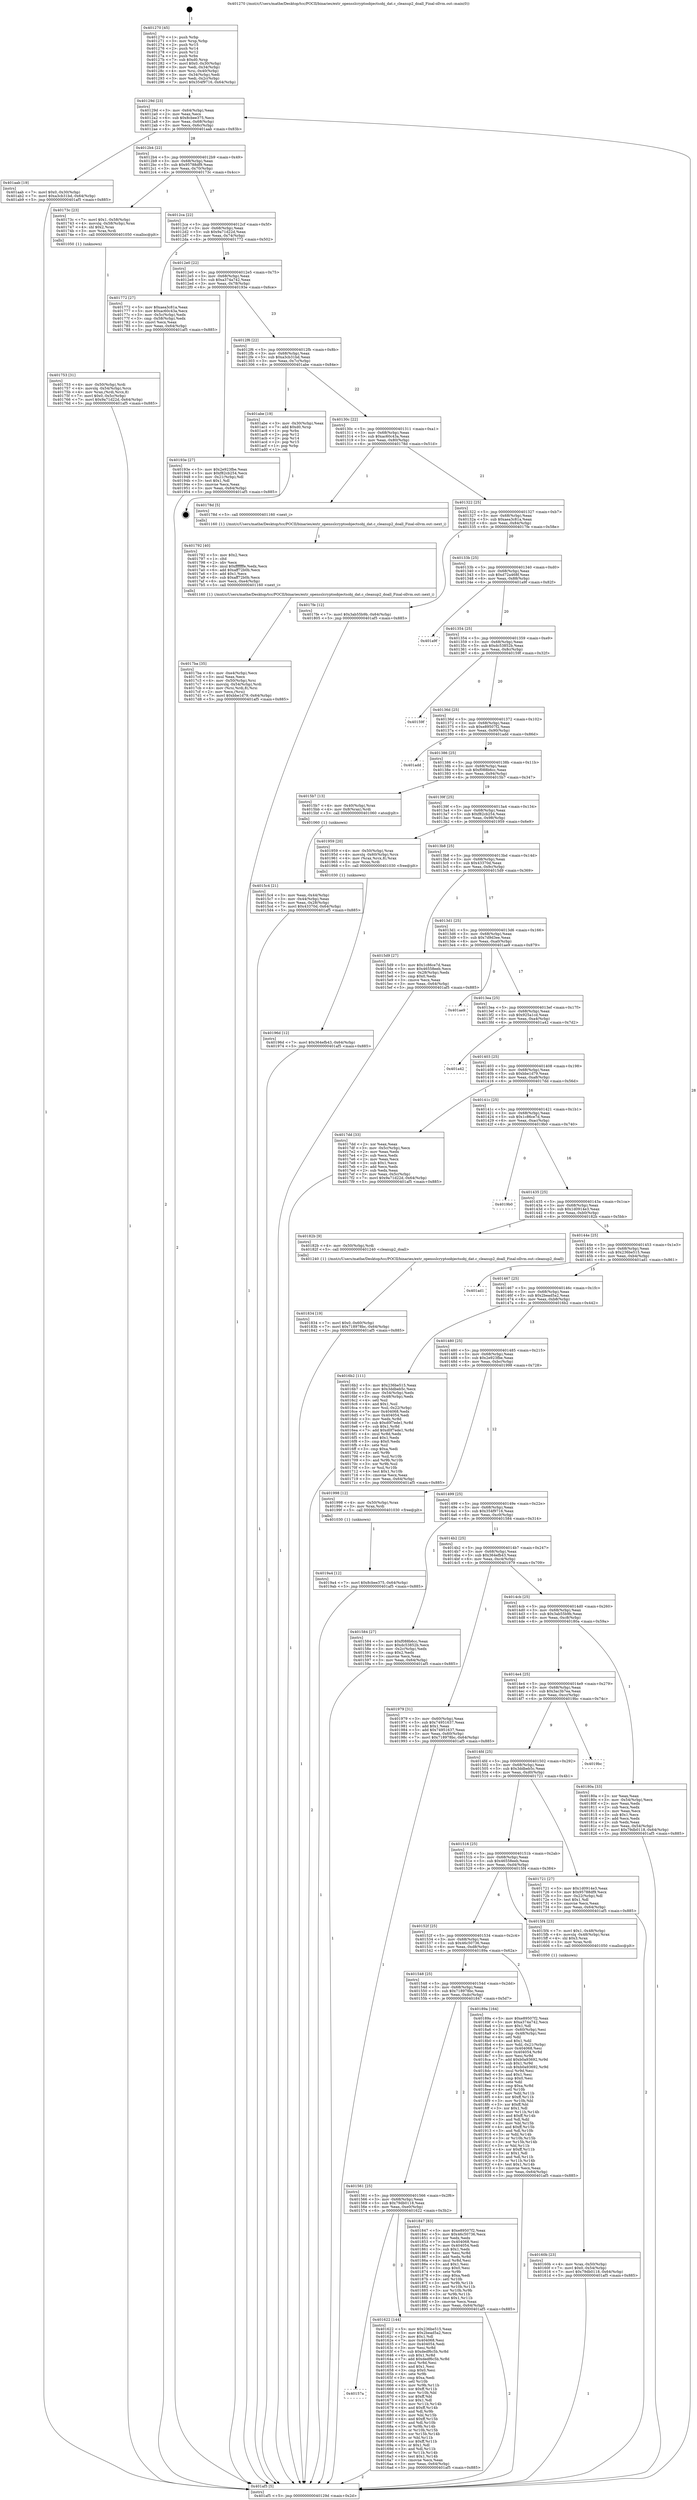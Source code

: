 digraph "0x401270" {
  label = "0x401270 (/mnt/c/Users/mathe/Desktop/tcc/POCII/binaries/extr_opensslcryptoobjectsobj_dat.c_cleanup2_doall_Final-ollvm.out::main(0))"
  labelloc = "t"
  node[shape=record]

  Entry [label="",width=0.3,height=0.3,shape=circle,fillcolor=black,style=filled]
  "0x40129d" [label="{
     0x40129d [23]\l
     | [instrs]\l
     &nbsp;&nbsp;0x40129d \<+3\>: mov -0x64(%rbp),%eax\l
     &nbsp;&nbsp;0x4012a0 \<+2\>: mov %eax,%ecx\l
     &nbsp;&nbsp;0x4012a2 \<+6\>: sub $0x8cbee375,%ecx\l
     &nbsp;&nbsp;0x4012a8 \<+3\>: mov %eax,-0x68(%rbp)\l
     &nbsp;&nbsp;0x4012ab \<+3\>: mov %ecx,-0x6c(%rbp)\l
     &nbsp;&nbsp;0x4012ae \<+6\>: je 0000000000401aab \<main+0x83b\>\l
  }"]
  "0x401aab" [label="{
     0x401aab [19]\l
     | [instrs]\l
     &nbsp;&nbsp;0x401aab \<+7\>: movl $0x0,-0x30(%rbp)\l
     &nbsp;&nbsp;0x401ab2 \<+7\>: movl $0xa3cb31bd,-0x64(%rbp)\l
     &nbsp;&nbsp;0x401ab9 \<+5\>: jmp 0000000000401af5 \<main+0x885\>\l
  }"]
  "0x4012b4" [label="{
     0x4012b4 [22]\l
     | [instrs]\l
     &nbsp;&nbsp;0x4012b4 \<+5\>: jmp 00000000004012b9 \<main+0x49\>\l
     &nbsp;&nbsp;0x4012b9 \<+3\>: mov -0x68(%rbp),%eax\l
     &nbsp;&nbsp;0x4012bc \<+5\>: sub $0x95788df9,%eax\l
     &nbsp;&nbsp;0x4012c1 \<+3\>: mov %eax,-0x70(%rbp)\l
     &nbsp;&nbsp;0x4012c4 \<+6\>: je 000000000040173c \<main+0x4cc\>\l
  }"]
  Exit [label="",width=0.3,height=0.3,shape=circle,fillcolor=black,style=filled,peripheries=2]
  "0x40173c" [label="{
     0x40173c [23]\l
     | [instrs]\l
     &nbsp;&nbsp;0x40173c \<+7\>: movl $0x1,-0x58(%rbp)\l
     &nbsp;&nbsp;0x401743 \<+4\>: movslq -0x58(%rbp),%rax\l
     &nbsp;&nbsp;0x401747 \<+4\>: shl $0x2,%rax\l
     &nbsp;&nbsp;0x40174b \<+3\>: mov %rax,%rdi\l
     &nbsp;&nbsp;0x40174e \<+5\>: call 0000000000401050 \<malloc@plt\>\l
     | [calls]\l
     &nbsp;&nbsp;0x401050 \{1\} (unknown)\l
  }"]
  "0x4012ca" [label="{
     0x4012ca [22]\l
     | [instrs]\l
     &nbsp;&nbsp;0x4012ca \<+5\>: jmp 00000000004012cf \<main+0x5f\>\l
     &nbsp;&nbsp;0x4012cf \<+3\>: mov -0x68(%rbp),%eax\l
     &nbsp;&nbsp;0x4012d2 \<+5\>: sub $0x9a71d22d,%eax\l
     &nbsp;&nbsp;0x4012d7 \<+3\>: mov %eax,-0x74(%rbp)\l
     &nbsp;&nbsp;0x4012da \<+6\>: je 0000000000401772 \<main+0x502\>\l
  }"]
  "0x4019a4" [label="{
     0x4019a4 [12]\l
     | [instrs]\l
     &nbsp;&nbsp;0x4019a4 \<+7\>: movl $0x8cbee375,-0x64(%rbp)\l
     &nbsp;&nbsp;0x4019ab \<+5\>: jmp 0000000000401af5 \<main+0x885\>\l
  }"]
  "0x401772" [label="{
     0x401772 [27]\l
     | [instrs]\l
     &nbsp;&nbsp;0x401772 \<+5\>: mov $0xaea3c81a,%eax\l
     &nbsp;&nbsp;0x401777 \<+5\>: mov $0xac60c43a,%ecx\l
     &nbsp;&nbsp;0x40177c \<+3\>: mov -0x5c(%rbp),%edx\l
     &nbsp;&nbsp;0x40177f \<+3\>: cmp -0x58(%rbp),%edx\l
     &nbsp;&nbsp;0x401782 \<+3\>: cmovl %ecx,%eax\l
     &nbsp;&nbsp;0x401785 \<+3\>: mov %eax,-0x64(%rbp)\l
     &nbsp;&nbsp;0x401788 \<+5\>: jmp 0000000000401af5 \<main+0x885\>\l
  }"]
  "0x4012e0" [label="{
     0x4012e0 [22]\l
     | [instrs]\l
     &nbsp;&nbsp;0x4012e0 \<+5\>: jmp 00000000004012e5 \<main+0x75\>\l
     &nbsp;&nbsp;0x4012e5 \<+3\>: mov -0x68(%rbp),%eax\l
     &nbsp;&nbsp;0x4012e8 \<+5\>: sub $0xa374a742,%eax\l
     &nbsp;&nbsp;0x4012ed \<+3\>: mov %eax,-0x78(%rbp)\l
     &nbsp;&nbsp;0x4012f0 \<+6\>: je 000000000040193e \<main+0x6ce\>\l
  }"]
  "0x40196d" [label="{
     0x40196d [12]\l
     | [instrs]\l
     &nbsp;&nbsp;0x40196d \<+7\>: movl $0x364efb43,-0x64(%rbp)\l
     &nbsp;&nbsp;0x401974 \<+5\>: jmp 0000000000401af5 \<main+0x885\>\l
  }"]
  "0x40193e" [label="{
     0x40193e [27]\l
     | [instrs]\l
     &nbsp;&nbsp;0x40193e \<+5\>: mov $0x2e923fbe,%eax\l
     &nbsp;&nbsp;0x401943 \<+5\>: mov $0xf82cb254,%ecx\l
     &nbsp;&nbsp;0x401948 \<+3\>: mov -0x21(%rbp),%dl\l
     &nbsp;&nbsp;0x40194b \<+3\>: test $0x1,%dl\l
     &nbsp;&nbsp;0x40194e \<+3\>: cmovne %ecx,%eax\l
     &nbsp;&nbsp;0x401951 \<+3\>: mov %eax,-0x64(%rbp)\l
     &nbsp;&nbsp;0x401954 \<+5\>: jmp 0000000000401af5 \<main+0x885\>\l
  }"]
  "0x4012f6" [label="{
     0x4012f6 [22]\l
     | [instrs]\l
     &nbsp;&nbsp;0x4012f6 \<+5\>: jmp 00000000004012fb \<main+0x8b\>\l
     &nbsp;&nbsp;0x4012fb \<+3\>: mov -0x68(%rbp),%eax\l
     &nbsp;&nbsp;0x4012fe \<+5\>: sub $0xa3cb31bd,%eax\l
     &nbsp;&nbsp;0x401303 \<+3\>: mov %eax,-0x7c(%rbp)\l
     &nbsp;&nbsp;0x401306 \<+6\>: je 0000000000401abe \<main+0x84e\>\l
  }"]
  "0x401834" [label="{
     0x401834 [19]\l
     | [instrs]\l
     &nbsp;&nbsp;0x401834 \<+7\>: movl $0x0,-0x60(%rbp)\l
     &nbsp;&nbsp;0x40183b \<+7\>: movl $0x718978bc,-0x64(%rbp)\l
     &nbsp;&nbsp;0x401842 \<+5\>: jmp 0000000000401af5 \<main+0x885\>\l
  }"]
  "0x401abe" [label="{
     0x401abe [19]\l
     | [instrs]\l
     &nbsp;&nbsp;0x401abe \<+3\>: mov -0x30(%rbp),%eax\l
     &nbsp;&nbsp;0x401ac1 \<+7\>: add $0xd0,%rsp\l
     &nbsp;&nbsp;0x401ac8 \<+1\>: pop %rbx\l
     &nbsp;&nbsp;0x401ac9 \<+2\>: pop %r12\l
     &nbsp;&nbsp;0x401acb \<+2\>: pop %r14\l
     &nbsp;&nbsp;0x401acd \<+2\>: pop %r15\l
     &nbsp;&nbsp;0x401acf \<+1\>: pop %rbp\l
     &nbsp;&nbsp;0x401ad0 \<+1\>: ret\l
  }"]
  "0x40130c" [label="{
     0x40130c [22]\l
     | [instrs]\l
     &nbsp;&nbsp;0x40130c \<+5\>: jmp 0000000000401311 \<main+0xa1\>\l
     &nbsp;&nbsp;0x401311 \<+3\>: mov -0x68(%rbp),%eax\l
     &nbsp;&nbsp;0x401314 \<+5\>: sub $0xac60c43a,%eax\l
     &nbsp;&nbsp;0x401319 \<+3\>: mov %eax,-0x80(%rbp)\l
     &nbsp;&nbsp;0x40131c \<+6\>: je 000000000040178d \<main+0x51d\>\l
  }"]
  "0x4017ba" [label="{
     0x4017ba [35]\l
     | [instrs]\l
     &nbsp;&nbsp;0x4017ba \<+6\>: mov -0xe4(%rbp),%ecx\l
     &nbsp;&nbsp;0x4017c0 \<+3\>: imul %eax,%ecx\l
     &nbsp;&nbsp;0x4017c3 \<+4\>: mov -0x50(%rbp),%rsi\l
     &nbsp;&nbsp;0x4017c7 \<+4\>: movslq -0x54(%rbp),%rdi\l
     &nbsp;&nbsp;0x4017cb \<+4\>: mov (%rsi,%rdi,8),%rsi\l
     &nbsp;&nbsp;0x4017cf \<+2\>: mov %ecx,(%rsi)\l
     &nbsp;&nbsp;0x4017d1 \<+7\>: movl $0xbbe1d79,-0x64(%rbp)\l
     &nbsp;&nbsp;0x4017d8 \<+5\>: jmp 0000000000401af5 \<main+0x885\>\l
  }"]
  "0x40178d" [label="{
     0x40178d [5]\l
     | [instrs]\l
     &nbsp;&nbsp;0x40178d \<+5\>: call 0000000000401160 \<next_i\>\l
     | [calls]\l
     &nbsp;&nbsp;0x401160 \{1\} (/mnt/c/Users/mathe/Desktop/tcc/POCII/binaries/extr_opensslcryptoobjectsobj_dat.c_cleanup2_doall_Final-ollvm.out::next_i)\l
  }"]
  "0x401322" [label="{
     0x401322 [25]\l
     | [instrs]\l
     &nbsp;&nbsp;0x401322 \<+5\>: jmp 0000000000401327 \<main+0xb7\>\l
     &nbsp;&nbsp;0x401327 \<+3\>: mov -0x68(%rbp),%eax\l
     &nbsp;&nbsp;0x40132a \<+5\>: sub $0xaea3c81a,%eax\l
     &nbsp;&nbsp;0x40132f \<+6\>: mov %eax,-0x84(%rbp)\l
     &nbsp;&nbsp;0x401335 \<+6\>: je 00000000004017fe \<main+0x58e\>\l
  }"]
  "0x401792" [label="{
     0x401792 [40]\l
     | [instrs]\l
     &nbsp;&nbsp;0x401792 \<+5\>: mov $0x2,%ecx\l
     &nbsp;&nbsp;0x401797 \<+1\>: cltd\l
     &nbsp;&nbsp;0x401798 \<+2\>: idiv %ecx\l
     &nbsp;&nbsp;0x40179a \<+6\>: imul $0xfffffffe,%edx,%ecx\l
     &nbsp;&nbsp;0x4017a0 \<+6\>: add $0xaff72b0b,%ecx\l
     &nbsp;&nbsp;0x4017a6 \<+3\>: add $0x1,%ecx\l
     &nbsp;&nbsp;0x4017a9 \<+6\>: sub $0xaff72b0b,%ecx\l
     &nbsp;&nbsp;0x4017af \<+6\>: mov %ecx,-0xe4(%rbp)\l
     &nbsp;&nbsp;0x4017b5 \<+5\>: call 0000000000401160 \<next_i\>\l
     | [calls]\l
     &nbsp;&nbsp;0x401160 \{1\} (/mnt/c/Users/mathe/Desktop/tcc/POCII/binaries/extr_opensslcryptoobjectsobj_dat.c_cleanup2_doall_Final-ollvm.out::next_i)\l
  }"]
  "0x4017fe" [label="{
     0x4017fe [12]\l
     | [instrs]\l
     &nbsp;&nbsp;0x4017fe \<+7\>: movl $0x3ab55b9b,-0x64(%rbp)\l
     &nbsp;&nbsp;0x401805 \<+5\>: jmp 0000000000401af5 \<main+0x885\>\l
  }"]
  "0x40133b" [label="{
     0x40133b [25]\l
     | [instrs]\l
     &nbsp;&nbsp;0x40133b \<+5\>: jmp 0000000000401340 \<main+0xd0\>\l
     &nbsp;&nbsp;0x401340 \<+3\>: mov -0x68(%rbp),%eax\l
     &nbsp;&nbsp;0x401343 \<+5\>: sub $0xd72a468f,%eax\l
     &nbsp;&nbsp;0x401348 \<+6\>: mov %eax,-0x88(%rbp)\l
     &nbsp;&nbsp;0x40134e \<+6\>: je 0000000000401a9f \<main+0x82f\>\l
  }"]
  "0x401753" [label="{
     0x401753 [31]\l
     | [instrs]\l
     &nbsp;&nbsp;0x401753 \<+4\>: mov -0x50(%rbp),%rdi\l
     &nbsp;&nbsp;0x401757 \<+4\>: movslq -0x54(%rbp),%rcx\l
     &nbsp;&nbsp;0x40175b \<+4\>: mov %rax,(%rdi,%rcx,8)\l
     &nbsp;&nbsp;0x40175f \<+7\>: movl $0x0,-0x5c(%rbp)\l
     &nbsp;&nbsp;0x401766 \<+7\>: movl $0x9a71d22d,-0x64(%rbp)\l
     &nbsp;&nbsp;0x40176d \<+5\>: jmp 0000000000401af5 \<main+0x885\>\l
  }"]
  "0x401a9f" [label="{
     0x401a9f\l
  }", style=dashed]
  "0x401354" [label="{
     0x401354 [25]\l
     | [instrs]\l
     &nbsp;&nbsp;0x401354 \<+5\>: jmp 0000000000401359 \<main+0xe9\>\l
     &nbsp;&nbsp;0x401359 \<+3\>: mov -0x68(%rbp),%eax\l
     &nbsp;&nbsp;0x40135c \<+5\>: sub $0xdc53852b,%eax\l
     &nbsp;&nbsp;0x401361 \<+6\>: mov %eax,-0x8c(%rbp)\l
     &nbsp;&nbsp;0x401367 \<+6\>: je 000000000040159f \<main+0x32f\>\l
  }"]
  "0x40157a" [label="{
     0x40157a\l
  }", style=dashed]
  "0x40159f" [label="{
     0x40159f\l
  }", style=dashed]
  "0x40136d" [label="{
     0x40136d [25]\l
     | [instrs]\l
     &nbsp;&nbsp;0x40136d \<+5\>: jmp 0000000000401372 \<main+0x102\>\l
     &nbsp;&nbsp;0x401372 \<+3\>: mov -0x68(%rbp),%eax\l
     &nbsp;&nbsp;0x401375 \<+5\>: sub $0xe89507f2,%eax\l
     &nbsp;&nbsp;0x40137a \<+6\>: mov %eax,-0x90(%rbp)\l
     &nbsp;&nbsp;0x401380 \<+6\>: je 0000000000401add \<main+0x86d\>\l
  }"]
  "0x401622" [label="{
     0x401622 [144]\l
     | [instrs]\l
     &nbsp;&nbsp;0x401622 \<+5\>: mov $0x236be515,%eax\l
     &nbsp;&nbsp;0x401627 \<+5\>: mov $0x2bead5a2,%ecx\l
     &nbsp;&nbsp;0x40162c \<+2\>: mov $0x1,%dl\l
     &nbsp;&nbsp;0x40162e \<+7\>: mov 0x404068,%esi\l
     &nbsp;&nbsp;0x401635 \<+7\>: mov 0x404054,%edi\l
     &nbsp;&nbsp;0x40163c \<+3\>: mov %esi,%r8d\l
     &nbsp;&nbsp;0x40163f \<+7\>: sub $0xdedf6c5b,%r8d\l
     &nbsp;&nbsp;0x401646 \<+4\>: sub $0x1,%r8d\l
     &nbsp;&nbsp;0x40164a \<+7\>: add $0xdedf6c5b,%r8d\l
     &nbsp;&nbsp;0x401651 \<+4\>: imul %r8d,%esi\l
     &nbsp;&nbsp;0x401655 \<+3\>: and $0x1,%esi\l
     &nbsp;&nbsp;0x401658 \<+3\>: cmp $0x0,%esi\l
     &nbsp;&nbsp;0x40165b \<+4\>: sete %r9b\l
     &nbsp;&nbsp;0x40165f \<+3\>: cmp $0xa,%edi\l
     &nbsp;&nbsp;0x401662 \<+4\>: setl %r10b\l
     &nbsp;&nbsp;0x401666 \<+3\>: mov %r9b,%r11b\l
     &nbsp;&nbsp;0x401669 \<+4\>: xor $0xff,%r11b\l
     &nbsp;&nbsp;0x40166d \<+3\>: mov %r10b,%bl\l
     &nbsp;&nbsp;0x401670 \<+3\>: xor $0xff,%bl\l
     &nbsp;&nbsp;0x401673 \<+3\>: xor $0x1,%dl\l
     &nbsp;&nbsp;0x401676 \<+3\>: mov %r11b,%r14b\l
     &nbsp;&nbsp;0x401679 \<+4\>: and $0xff,%r14b\l
     &nbsp;&nbsp;0x40167d \<+3\>: and %dl,%r9b\l
     &nbsp;&nbsp;0x401680 \<+3\>: mov %bl,%r15b\l
     &nbsp;&nbsp;0x401683 \<+4\>: and $0xff,%r15b\l
     &nbsp;&nbsp;0x401687 \<+3\>: and %dl,%r10b\l
     &nbsp;&nbsp;0x40168a \<+3\>: or %r9b,%r14b\l
     &nbsp;&nbsp;0x40168d \<+3\>: or %r10b,%r15b\l
     &nbsp;&nbsp;0x401690 \<+3\>: xor %r15b,%r14b\l
     &nbsp;&nbsp;0x401693 \<+3\>: or %bl,%r11b\l
     &nbsp;&nbsp;0x401696 \<+4\>: xor $0xff,%r11b\l
     &nbsp;&nbsp;0x40169a \<+3\>: or $0x1,%dl\l
     &nbsp;&nbsp;0x40169d \<+3\>: and %dl,%r11b\l
     &nbsp;&nbsp;0x4016a0 \<+3\>: or %r11b,%r14b\l
     &nbsp;&nbsp;0x4016a3 \<+4\>: test $0x1,%r14b\l
     &nbsp;&nbsp;0x4016a7 \<+3\>: cmovne %ecx,%eax\l
     &nbsp;&nbsp;0x4016aa \<+3\>: mov %eax,-0x64(%rbp)\l
     &nbsp;&nbsp;0x4016ad \<+5\>: jmp 0000000000401af5 \<main+0x885\>\l
  }"]
  "0x401add" [label="{
     0x401add\l
  }", style=dashed]
  "0x401386" [label="{
     0x401386 [25]\l
     | [instrs]\l
     &nbsp;&nbsp;0x401386 \<+5\>: jmp 000000000040138b \<main+0x11b\>\l
     &nbsp;&nbsp;0x40138b \<+3\>: mov -0x68(%rbp),%eax\l
     &nbsp;&nbsp;0x40138e \<+5\>: sub $0xf088b6cc,%eax\l
     &nbsp;&nbsp;0x401393 \<+6\>: mov %eax,-0x94(%rbp)\l
     &nbsp;&nbsp;0x401399 \<+6\>: je 00000000004015b7 \<main+0x347\>\l
  }"]
  "0x401561" [label="{
     0x401561 [25]\l
     | [instrs]\l
     &nbsp;&nbsp;0x401561 \<+5\>: jmp 0000000000401566 \<main+0x2f6\>\l
     &nbsp;&nbsp;0x401566 \<+3\>: mov -0x68(%rbp),%eax\l
     &nbsp;&nbsp;0x401569 \<+5\>: sub $0x79db0118,%eax\l
     &nbsp;&nbsp;0x40156e \<+6\>: mov %eax,-0xe0(%rbp)\l
     &nbsp;&nbsp;0x401574 \<+6\>: je 0000000000401622 \<main+0x3b2\>\l
  }"]
  "0x4015b7" [label="{
     0x4015b7 [13]\l
     | [instrs]\l
     &nbsp;&nbsp;0x4015b7 \<+4\>: mov -0x40(%rbp),%rax\l
     &nbsp;&nbsp;0x4015bb \<+4\>: mov 0x8(%rax),%rdi\l
     &nbsp;&nbsp;0x4015bf \<+5\>: call 0000000000401060 \<atoi@plt\>\l
     | [calls]\l
     &nbsp;&nbsp;0x401060 \{1\} (unknown)\l
  }"]
  "0x40139f" [label="{
     0x40139f [25]\l
     | [instrs]\l
     &nbsp;&nbsp;0x40139f \<+5\>: jmp 00000000004013a4 \<main+0x134\>\l
     &nbsp;&nbsp;0x4013a4 \<+3\>: mov -0x68(%rbp),%eax\l
     &nbsp;&nbsp;0x4013a7 \<+5\>: sub $0xf82cb254,%eax\l
     &nbsp;&nbsp;0x4013ac \<+6\>: mov %eax,-0x98(%rbp)\l
     &nbsp;&nbsp;0x4013b2 \<+6\>: je 0000000000401959 \<main+0x6e9\>\l
  }"]
  "0x401847" [label="{
     0x401847 [83]\l
     | [instrs]\l
     &nbsp;&nbsp;0x401847 \<+5\>: mov $0xe89507f2,%eax\l
     &nbsp;&nbsp;0x40184c \<+5\>: mov $0x46c50736,%ecx\l
     &nbsp;&nbsp;0x401851 \<+2\>: xor %edx,%edx\l
     &nbsp;&nbsp;0x401853 \<+7\>: mov 0x404068,%esi\l
     &nbsp;&nbsp;0x40185a \<+7\>: mov 0x404054,%edi\l
     &nbsp;&nbsp;0x401861 \<+3\>: sub $0x1,%edx\l
     &nbsp;&nbsp;0x401864 \<+3\>: mov %esi,%r8d\l
     &nbsp;&nbsp;0x401867 \<+3\>: add %edx,%r8d\l
     &nbsp;&nbsp;0x40186a \<+4\>: imul %r8d,%esi\l
     &nbsp;&nbsp;0x40186e \<+3\>: and $0x1,%esi\l
     &nbsp;&nbsp;0x401871 \<+3\>: cmp $0x0,%esi\l
     &nbsp;&nbsp;0x401874 \<+4\>: sete %r9b\l
     &nbsp;&nbsp;0x401878 \<+3\>: cmp $0xa,%edi\l
     &nbsp;&nbsp;0x40187b \<+4\>: setl %r10b\l
     &nbsp;&nbsp;0x40187f \<+3\>: mov %r9b,%r11b\l
     &nbsp;&nbsp;0x401882 \<+3\>: and %r10b,%r11b\l
     &nbsp;&nbsp;0x401885 \<+3\>: xor %r10b,%r9b\l
     &nbsp;&nbsp;0x401888 \<+3\>: or %r9b,%r11b\l
     &nbsp;&nbsp;0x40188b \<+4\>: test $0x1,%r11b\l
     &nbsp;&nbsp;0x40188f \<+3\>: cmovne %ecx,%eax\l
     &nbsp;&nbsp;0x401892 \<+3\>: mov %eax,-0x64(%rbp)\l
     &nbsp;&nbsp;0x401895 \<+5\>: jmp 0000000000401af5 \<main+0x885\>\l
  }"]
  "0x401959" [label="{
     0x401959 [20]\l
     | [instrs]\l
     &nbsp;&nbsp;0x401959 \<+4\>: mov -0x50(%rbp),%rax\l
     &nbsp;&nbsp;0x40195d \<+4\>: movslq -0x60(%rbp),%rcx\l
     &nbsp;&nbsp;0x401961 \<+4\>: mov (%rax,%rcx,8),%rax\l
     &nbsp;&nbsp;0x401965 \<+3\>: mov %rax,%rdi\l
     &nbsp;&nbsp;0x401968 \<+5\>: call 0000000000401030 \<free@plt\>\l
     | [calls]\l
     &nbsp;&nbsp;0x401030 \{1\} (unknown)\l
  }"]
  "0x4013b8" [label="{
     0x4013b8 [25]\l
     | [instrs]\l
     &nbsp;&nbsp;0x4013b8 \<+5\>: jmp 00000000004013bd \<main+0x14d\>\l
     &nbsp;&nbsp;0x4013bd \<+3\>: mov -0x68(%rbp),%eax\l
     &nbsp;&nbsp;0x4013c0 \<+5\>: sub $0x43370d,%eax\l
     &nbsp;&nbsp;0x4013c5 \<+6\>: mov %eax,-0x9c(%rbp)\l
     &nbsp;&nbsp;0x4013cb \<+6\>: je 00000000004015d9 \<main+0x369\>\l
  }"]
  "0x401548" [label="{
     0x401548 [25]\l
     | [instrs]\l
     &nbsp;&nbsp;0x401548 \<+5\>: jmp 000000000040154d \<main+0x2dd\>\l
     &nbsp;&nbsp;0x40154d \<+3\>: mov -0x68(%rbp),%eax\l
     &nbsp;&nbsp;0x401550 \<+5\>: sub $0x718978bc,%eax\l
     &nbsp;&nbsp;0x401555 \<+6\>: mov %eax,-0xdc(%rbp)\l
     &nbsp;&nbsp;0x40155b \<+6\>: je 0000000000401847 \<main+0x5d7\>\l
  }"]
  "0x4015d9" [label="{
     0x4015d9 [27]\l
     | [instrs]\l
     &nbsp;&nbsp;0x4015d9 \<+5\>: mov $0x1c86ce7d,%eax\l
     &nbsp;&nbsp;0x4015de \<+5\>: mov $0x46558eeb,%ecx\l
     &nbsp;&nbsp;0x4015e3 \<+3\>: mov -0x28(%rbp),%edx\l
     &nbsp;&nbsp;0x4015e6 \<+3\>: cmp $0x0,%edx\l
     &nbsp;&nbsp;0x4015e9 \<+3\>: cmove %ecx,%eax\l
     &nbsp;&nbsp;0x4015ec \<+3\>: mov %eax,-0x64(%rbp)\l
     &nbsp;&nbsp;0x4015ef \<+5\>: jmp 0000000000401af5 \<main+0x885\>\l
  }"]
  "0x4013d1" [label="{
     0x4013d1 [25]\l
     | [instrs]\l
     &nbsp;&nbsp;0x4013d1 \<+5\>: jmp 00000000004013d6 \<main+0x166\>\l
     &nbsp;&nbsp;0x4013d6 \<+3\>: mov -0x68(%rbp),%eax\l
     &nbsp;&nbsp;0x4013d9 \<+5\>: sub $0x7d9d3ee,%eax\l
     &nbsp;&nbsp;0x4013de \<+6\>: mov %eax,-0xa0(%rbp)\l
     &nbsp;&nbsp;0x4013e4 \<+6\>: je 0000000000401ae9 \<main+0x879\>\l
  }"]
  "0x40189a" [label="{
     0x40189a [164]\l
     | [instrs]\l
     &nbsp;&nbsp;0x40189a \<+5\>: mov $0xe89507f2,%eax\l
     &nbsp;&nbsp;0x40189f \<+5\>: mov $0xa374a742,%ecx\l
     &nbsp;&nbsp;0x4018a4 \<+2\>: mov $0x1,%dl\l
     &nbsp;&nbsp;0x4018a6 \<+3\>: mov -0x60(%rbp),%esi\l
     &nbsp;&nbsp;0x4018a9 \<+3\>: cmp -0x48(%rbp),%esi\l
     &nbsp;&nbsp;0x4018ac \<+4\>: setl %dil\l
     &nbsp;&nbsp;0x4018b0 \<+4\>: and $0x1,%dil\l
     &nbsp;&nbsp;0x4018b4 \<+4\>: mov %dil,-0x21(%rbp)\l
     &nbsp;&nbsp;0x4018b8 \<+7\>: mov 0x404068,%esi\l
     &nbsp;&nbsp;0x4018bf \<+8\>: mov 0x404054,%r8d\l
     &nbsp;&nbsp;0x4018c7 \<+3\>: mov %esi,%r9d\l
     &nbsp;&nbsp;0x4018ca \<+7\>: add $0xb0a93692,%r9d\l
     &nbsp;&nbsp;0x4018d1 \<+4\>: sub $0x1,%r9d\l
     &nbsp;&nbsp;0x4018d5 \<+7\>: sub $0xb0a93692,%r9d\l
     &nbsp;&nbsp;0x4018dc \<+4\>: imul %r9d,%esi\l
     &nbsp;&nbsp;0x4018e0 \<+3\>: and $0x1,%esi\l
     &nbsp;&nbsp;0x4018e3 \<+3\>: cmp $0x0,%esi\l
     &nbsp;&nbsp;0x4018e6 \<+4\>: sete %dil\l
     &nbsp;&nbsp;0x4018ea \<+4\>: cmp $0xa,%r8d\l
     &nbsp;&nbsp;0x4018ee \<+4\>: setl %r10b\l
     &nbsp;&nbsp;0x4018f2 \<+3\>: mov %dil,%r11b\l
     &nbsp;&nbsp;0x4018f5 \<+4\>: xor $0xff,%r11b\l
     &nbsp;&nbsp;0x4018f9 \<+3\>: mov %r10b,%bl\l
     &nbsp;&nbsp;0x4018fc \<+3\>: xor $0xff,%bl\l
     &nbsp;&nbsp;0x4018ff \<+3\>: xor $0x1,%dl\l
     &nbsp;&nbsp;0x401902 \<+3\>: mov %r11b,%r14b\l
     &nbsp;&nbsp;0x401905 \<+4\>: and $0xff,%r14b\l
     &nbsp;&nbsp;0x401909 \<+3\>: and %dl,%dil\l
     &nbsp;&nbsp;0x40190c \<+3\>: mov %bl,%r15b\l
     &nbsp;&nbsp;0x40190f \<+4\>: and $0xff,%r15b\l
     &nbsp;&nbsp;0x401913 \<+3\>: and %dl,%r10b\l
     &nbsp;&nbsp;0x401916 \<+3\>: or %dil,%r14b\l
     &nbsp;&nbsp;0x401919 \<+3\>: or %r10b,%r15b\l
     &nbsp;&nbsp;0x40191c \<+3\>: xor %r15b,%r14b\l
     &nbsp;&nbsp;0x40191f \<+3\>: or %bl,%r11b\l
     &nbsp;&nbsp;0x401922 \<+4\>: xor $0xff,%r11b\l
     &nbsp;&nbsp;0x401926 \<+3\>: or $0x1,%dl\l
     &nbsp;&nbsp;0x401929 \<+3\>: and %dl,%r11b\l
     &nbsp;&nbsp;0x40192c \<+3\>: or %r11b,%r14b\l
     &nbsp;&nbsp;0x40192f \<+4\>: test $0x1,%r14b\l
     &nbsp;&nbsp;0x401933 \<+3\>: cmovne %ecx,%eax\l
     &nbsp;&nbsp;0x401936 \<+3\>: mov %eax,-0x64(%rbp)\l
     &nbsp;&nbsp;0x401939 \<+5\>: jmp 0000000000401af5 \<main+0x885\>\l
  }"]
  "0x401ae9" [label="{
     0x401ae9\l
  }", style=dashed]
  "0x4013ea" [label="{
     0x4013ea [25]\l
     | [instrs]\l
     &nbsp;&nbsp;0x4013ea \<+5\>: jmp 00000000004013ef \<main+0x17f\>\l
     &nbsp;&nbsp;0x4013ef \<+3\>: mov -0x68(%rbp),%eax\l
     &nbsp;&nbsp;0x4013f2 \<+5\>: sub $0x925a1cd,%eax\l
     &nbsp;&nbsp;0x4013f7 \<+6\>: mov %eax,-0xa4(%rbp)\l
     &nbsp;&nbsp;0x4013fd \<+6\>: je 0000000000401a42 \<main+0x7d2\>\l
  }"]
  "0x40160b" [label="{
     0x40160b [23]\l
     | [instrs]\l
     &nbsp;&nbsp;0x40160b \<+4\>: mov %rax,-0x50(%rbp)\l
     &nbsp;&nbsp;0x40160f \<+7\>: movl $0x0,-0x54(%rbp)\l
     &nbsp;&nbsp;0x401616 \<+7\>: movl $0x79db0118,-0x64(%rbp)\l
     &nbsp;&nbsp;0x40161d \<+5\>: jmp 0000000000401af5 \<main+0x885\>\l
  }"]
  "0x401a42" [label="{
     0x401a42\l
  }", style=dashed]
  "0x401403" [label="{
     0x401403 [25]\l
     | [instrs]\l
     &nbsp;&nbsp;0x401403 \<+5\>: jmp 0000000000401408 \<main+0x198\>\l
     &nbsp;&nbsp;0x401408 \<+3\>: mov -0x68(%rbp),%eax\l
     &nbsp;&nbsp;0x40140b \<+5\>: sub $0xbbe1d79,%eax\l
     &nbsp;&nbsp;0x401410 \<+6\>: mov %eax,-0xa8(%rbp)\l
     &nbsp;&nbsp;0x401416 \<+6\>: je 00000000004017dd \<main+0x56d\>\l
  }"]
  "0x40152f" [label="{
     0x40152f [25]\l
     | [instrs]\l
     &nbsp;&nbsp;0x40152f \<+5\>: jmp 0000000000401534 \<main+0x2c4\>\l
     &nbsp;&nbsp;0x401534 \<+3\>: mov -0x68(%rbp),%eax\l
     &nbsp;&nbsp;0x401537 \<+5\>: sub $0x46c50736,%eax\l
     &nbsp;&nbsp;0x40153c \<+6\>: mov %eax,-0xd8(%rbp)\l
     &nbsp;&nbsp;0x401542 \<+6\>: je 000000000040189a \<main+0x62a\>\l
  }"]
  "0x4017dd" [label="{
     0x4017dd [33]\l
     | [instrs]\l
     &nbsp;&nbsp;0x4017dd \<+2\>: xor %eax,%eax\l
     &nbsp;&nbsp;0x4017df \<+3\>: mov -0x5c(%rbp),%ecx\l
     &nbsp;&nbsp;0x4017e2 \<+2\>: mov %eax,%edx\l
     &nbsp;&nbsp;0x4017e4 \<+2\>: sub %ecx,%edx\l
     &nbsp;&nbsp;0x4017e6 \<+2\>: mov %eax,%ecx\l
     &nbsp;&nbsp;0x4017e8 \<+3\>: sub $0x1,%ecx\l
     &nbsp;&nbsp;0x4017eb \<+2\>: add %ecx,%edx\l
     &nbsp;&nbsp;0x4017ed \<+2\>: sub %edx,%eax\l
     &nbsp;&nbsp;0x4017ef \<+3\>: mov %eax,-0x5c(%rbp)\l
     &nbsp;&nbsp;0x4017f2 \<+7\>: movl $0x9a71d22d,-0x64(%rbp)\l
     &nbsp;&nbsp;0x4017f9 \<+5\>: jmp 0000000000401af5 \<main+0x885\>\l
  }"]
  "0x40141c" [label="{
     0x40141c [25]\l
     | [instrs]\l
     &nbsp;&nbsp;0x40141c \<+5\>: jmp 0000000000401421 \<main+0x1b1\>\l
     &nbsp;&nbsp;0x401421 \<+3\>: mov -0x68(%rbp),%eax\l
     &nbsp;&nbsp;0x401424 \<+5\>: sub $0x1c86ce7d,%eax\l
     &nbsp;&nbsp;0x401429 \<+6\>: mov %eax,-0xac(%rbp)\l
     &nbsp;&nbsp;0x40142f \<+6\>: je 00000000004019b0 \<main+0x740\>\l
  }"]
  "0x4015f4" [label="{
     0x4015f4 [23]\l
     | [instrs]\l
     &nbsp;&nbsp;0x4015f4 \<+7\>: movl $0x1,-0x48(%rbp)\l
     &nbsp;&nbsp;0x4015fb \<+4\>: movslq -0x48(%rbp),%rax\l
     &nbsp;&nbsp;0x4015ff \<+4\>: shl $0x3,%rax\l
     &nbsp;&nbsp;0x401603 \<+3\>: mov %rax,%rdi\l
     &nbsp;&nbsp;0x401606 \<+5\>: call 0000000000401050 \<malloc@plt\>\l
     | [calls]\l
     &nbsp;&nbsp;0x401050 \{1\} (unknown)\l
  }"]
  "0x4019b0" [label="{
     0x4019b0\l
  }", style=dashed]
  "0x401435" [label="{
     0x401435 [25]\l
     | [instrs]\l
     &nbsp;&nbsp;0x401435 \<+5\>: jmp 000000000040143a \<main+0x1ca\>\l
     &nbsp;&nbsp;0x40143a \<+3\>: mov -0x68(%rbp),%eax\l
     &nbsp;&nbsp;0x40143d \<+5\>: sub $0x1d0914e3,%eax\l
     &nbsp;&nbsp;0x401442 \<+6\>: mov %eax,-0xb0(%rbp)\l
     &nbsp;&nbsp;0x401448 \<+6\>: je 000000000040182b \<main+0x5bb\>\l
  }"]
  "0x401516" [label="{
     0x401516 [25]\l
     | [instrs]\l
     &nbsp;&nbsp;0x401516 \<+5\>: jmp 000000000040151b \<main+0x2ab\>\l
     &nbsp;&nbsp;0x40151b \<+3\>: mov -0x68(%rbp),%eax\l
     &nbsp;&nbsp;0x40151e \<+5\>: sub $0x46558eeb,%eax\l
     &nbsp;&nbsp;0x401523 \<+6\>: mov %eax,-0xd4(%rbp)\l
     &nbsp;&nbsp;0x401529 \<+6\>: je 00000000004015f4 \<main+0x384\>\l
  }"]
  "0x40182b" [label="{
     0x40182b [9]\l
     | [instrs]\l
     &nbsp;&nbsp;0x40182b \<+4\>: mov -0x50(%rbp),%rdi\l
     &nbsp;&nbsp;0x40182f \<+5\>: call 0000000000401240 \<cleanup2_doall\>\l
     | [calls]\l
     &nbsp;&nbsp;0x401240 \{1\} (/mnt/c/Users/mathe/Desktop/tcc/POCII/binaries/extr_opensslcryptoobjectsobj_dat.c_cleanup2_doall_Final-ollvm.out::cleanup2_doall)\l
  }"]
  "0x40144e" [label="{
     0x40144e [25]\l
     | [instrs]\l
     &nbsp;&nbsp;0x40144e \<+5\>: jmp 0000000000401453 \<main+0x1e3\>\l
     &nbsp;&nbsp;0x401453 \<+3\>: mov -0x68(%rbp),%eax\l
     &nbsp;&nbsp;0x401456 \<+5\>: sub $0x236be515,%eax\l
     &nbsp;&nbsp;0x40145b \<+6\>: mov %eax,-0xb4(%rbp)\l
     &nbsp;&nbsp;0x401461 \<+6\>: je 0000000000401ad1 \<main+0x861\>\l
  }"]
  "0x401721" [label="{
     0x401721 [27]\l
     | [instrs]\l
     &nbsp;&nbsp;0x401721 \<+5\>: mov $0x1d0914e3,%eax\l
     &nbsp;&nbsp;0x401726 \<+5\>: mov $0x95788df9,%ecx\l
     &nbsp;&nbsp;0x40172b \<+3\>: mov -0x22(%rbp),%dl\l
     &nbsp;&nbsp;0x40172e \<+3\>: test $0x1,%dl\l
     &nbsp;&nbsp;0x401731 \<+3\>: cmovne %ecx,%eax\l
     &nbsp;&nbsp;0x401734 \<+3\>: mov %eax,-0x64(%rbp)\l
     &nbsp;&nbsp;0x401737 \<+5\>: jmp 0000000000401af5 \<main+0x885\>\l
  }"]
  "0x401ad1" [label="{
     0x401ad1\l
  }", style=dashed]
  "0x401467" [label="{
     0x401467 [25]\l
     | [instrs]\l
     &nbsp;&nbsp;0x401467 \<+5\>: jmp 000000000040146c \<main+0x1fc\>\l
     &nbsp;&nbsp;0x40146c \<+3\>: mov -0x68(%rbp),%eax\l
     &nbsp;&nbsp;0x40146f \<+5\>: sub $0x2bead5a2,%eax\l
     &nbsp;&nbsp;0x401474 \<+6\>: mov %eax,-0xb8(%rbp)\l
     &nbsp;&nbsp;0x40147a \<+6\>: je 00000000004016b2 \<main+0x442\>\l
  }"]
  "0x4014fd" [label="{
     0x4014fd [25]\l
     | [instrs]\l
     &nbsp;&nbsp;0x4014fd \<+5\>: jmp 0000000000401502 \<main+0x292\>\l
     &nbsp;&nbsp;0x401502 \<+3\>: mov -0x68(%rbp),%eax\l
     &nbsp;&nbsp;0x401505 \<+5\>: sub $0x3ddbeb5c,%eax\l
     &nbsp;&nbsp;0x40150a \<+6\>: mov %eax,-0xd0(%rbp)\l
     &nbsp;&nbsp;0x401510 \<+6\>: je 0000000000401721 \<main+0x4b1\>\l
  }"]
  "0x4016b2" [label="{
     0x4016b2 [111]\l
     | [instrs]\l
     &nbsp;&nbsp;0x4016b2 \<+5\>: mov $0x236be515,%eax\l
     &nbsp;&nbsp;0x4016b7 \<+5\>: mov $0x3ddbeb5c,%ecx\l
     &nbsp;&nbsp;0x4016bc \<+3\>: mov -0x54(%rbp),%edx\l
     &nbsp;&nbsp;0x4016bf \<+3\>: cmp -0x48(%rbp),%edx\l
     &nbsp;&nbsp;0x4016c2 \<+4\>: setl %sil\l
     &nbsp;&nbsp;0x4016c6 \<+4\>: and $0x1,%sil\l
     &nbsp;&nbsp;0x4016ca \<+4\>: mov %sil,-0x22(%rbp)\l
     &nbsp;&nbsp;0x4016ce \<+7\>: mov 0x404068,%edx\l
     &nbsp;&nbsp;0x4016d5 \<+7\>: mov 0x404054,%edi\l
     &nbsp;&nbsp;0x4016dc \<+3\>: mov %edx,%r8d\l
     &nbsp;&nbsp;0x4016df \<+7\>: sub $0xd0f7ede1,%r8d\l
     &nbsp;&nbsp;0x4016e6 \<+4\>: sub $0x1,%r8d\l
     &nbsp;&nbsp;0x4016ea \<+7\>: add $0xd0f7ede1,%r8d\l
     &nbsp;&nbsp;0x4016f1 \<+4\>: imul %r8d,%edx\l
     &nbsp;&nbsp;0x4016f5 \<+3\>: and $0x1,%edx\l
     &nbsp;&nbsp;0x4016f8 \<+3\>: cmp $0x0,%edx\l
     &nbsp;&nbsp;0x4016fb \<+4\>: sete %sil\l
     &nbsp;&nbsp;0x4016ff \<+3\>: cmp $0xa,%edi\l
     &nbsp;&nbsp;0x401702 \<+4\>: setl %r9b\l
     &nbsp;&nbsp;0x401706 \<+3\>: mov %sil,%r10b\l
     &nbsp;&nbsp;0x401709 \<+3\>: and %r9b,%r10b\l
     &nbsp;&nbsp;0x40170c \<+3\>: xor %r9b,%sil\l
     &nbsp;&nbsp;0x40170f \<+3\>: or %sil,%r10b\l
     &nbsp;&nbsp;0x401712 \<+4\>: test $0x1,%r10b\l
     &nbsp;&nbsp;0x401716 \<+3\>: cmovne %ecx,%eax\l
     &nbsp;&nbsp;0x401719 \<+3\>: mov %eax,-0x64(%rbp)\l
     &nbsp;&nbsp;0x40171c \<+5\>: jmp 0000000000401af5 \<main+0x885\>\l
  }"]
  "0x401480" [label="{
     0x401480 [25]\l
     | [instrs]\l
     &nbsp;&nbsp;0x401480 \<+5\>: jmp 0000000000401485 \<main+0x215\>\l
     &nbsp;&nbsp;0x401485 \<+3\>: mov -0x68(%rbp),%eax\l
     &nbsp;&nbsp;0x401488 \<+5\>: sub $0x2e923fbe,%eax\l
     &nbsp;&nbsp;0x40148d \<+6\>: mov %eax,-0xbc(%rbp)\l
     &nbsp;&nbsp;0x401493 \<+6\>: je 0000000000401998 \<main+0x728\>\l
  }"]
  "0x4019bc" [label="{
     0x4019bc\l
  }", style=dashed]
  "0x401998" [label="{
     0x401998 [12]\l
     | [instrs]\l
     &nbsp;&nbsp;0x401998 \<+4\>: mov -0x50(%rbp),%rax\l
     &nbsp;&nbsp;0x40199c \<+3\>: mov %rax,%rdi\l
     &nbsp;&nbsp;0x40199f \<+5\>: call 0000000000401030 \<free@plt\>\l
     | [calls]\l
     &nbsp;&nbsp;0x401030 \{1\} (unknown)\l
  }"]
  "0x401499" [label="{
     0x401499 [25]\l
     | [instrs]\l
     &nbsp;&nbsp;0x401499 \<+5\>: jmp 000000000040149e \<main+0x22e\>\l
     &nbsp;&nbsp;0x40149e \<+3\>: mov -0x68(%rbp),%eax\l
     &nbsp;&nbsp;0x4014a1 \<+5\>: sub $0x354f9716,%eax\l
     &nbsp;&nbsp;0x4014a6 \<+6\>: mov %eax,-0xc0(%rbp)\l
     &nbsp;&nbsp;0x4014ac \<+6\>: je 0000000000401584 \<main+0x314\>\l
  }"]
  "0x4014e4" [label="{
     0x4014e4 [25]\l
     | [instrs]\l
     &nbsp;&nbsp;0x4014e4 \<+5\>: jmp 00000000004014e9 \<main+0x279\>\l
     &nbsp;&nbsp;0x4014e9 \<+3\>: mov -0x68(%rbp),%eax\l
     &nbsp;&nbsp;0x4014ec \<+5\>: sub $0x3ac3b7ea,%eax\l
     &nbsp;&nbsp;0x4014f1 \<+6\>: mov %eax,-0xcc(%rbp)\l
     &nbsp;&nbsp;0x4014f7 \<+6\>: je 00000000004019bc \<main+0x74c\>\l
  }"]
  "0x401584" [label="{
     0x401584 [27]\l
     | [instrs]\l
     &nbsp;&nbsp;0x401584 \<+5\>: mov $0xf088b6cc,%eax\l
     &nbsp;&nbsp;0x401589 \<+5\>: mov $0xdc53852b,%ecx\l
     &nbsp;&nbsp;0x40158e \<+3\>: mov -0x2c(%rbp),%edx\l
     &nbsp;&nbsp;0x401591 \<+3\>: cmp $0x2,%edx\l
     &nbsp;&nbsp;0x401594 \<+3\>: cmovne %ecx,%eax\l
     &nbsp;&nbsp;0x401597 \<+3\>: mov %eax,-0x64(%rbp)\l
     &nbsp;&nbsp;0x40159a \<+5\>: jmp 0000000000401af5 \<main+0x885\>\l
  }"]
  "0x4014b2" [label="{
     0x4014b2 [25]\l
     | [instrs]\l
     &nbsp;&nbsp;0x4014b2 \<+5\>: jmp 00000000004014b7 \<main+0x247\>\l
     &nbsp;&nbsp;0x4014b7 \<+3\>: mov -0x68(%rbp),%eax\l
     &nbsp;&nbsp;0x4014ba \<+5\>: sub $0x364efb43,%eax\l
     &nbsp;&nbsp;0x4014bf \<+6\>: mov %eax,-0xc4(%rbp)\l
     &nbsp;&nbsp;0x4014c5 \<+6\>: je 0000000000401979 \<main+0x709\>\l
  }"]
  "0x401af5" [label="{
     0x401af5 [5]\l
     | [instrs]\l
     &nbsp;&nbsp;0x401af5 \<+5\>: jmp 000000000040129d \<main+0x2d\>\l
  }"]
  "0x401270" [label="{
     0x401270 [45]\l
     | [instrs]\l
     &nbsp;&nbsp;0x401270 \<+1\>: push %rbp\l
     &nbsp;&nbsp;0x401271 \<+3\>: mov %rsp,%rbp\l
     &nbsp;&nbsp;0x401274 \<+2\>: push %r15\l
     &nbsp;&nbsp;0x401276 \<+2\>: push %r14\l
     &nbsp;&nbsp;0x401278 \<+2\>: push %r12\l
     &nbsp;&nbsp;0x40127a \<+1\>: push %rbx\l
     &nbsp;&nbsp;0x40127b \<+7\>: sub $0xd0,%rsp\l
     &nbsp;&nbsp;0x401282 \<+7\>: movl $0x0,-0x30(%rbp)\l
     &nbsp;&nbsp;0x401289 \<+3\>: mov %edi,-0x34(%rbp)\l
     &nbsp;&nbsp;0x40128c \<+4\>: mov %rsi,-0x40(%rbp)\l
     &nbsp;&nbsp;0x401290 \<+3\>: mov -0x34(%rbp),%edi\l
     &nbsp;&nbsp;0x401293 \<+3\>: mov %edi,-0x2c(%rbp)\l
     &nbsp;&nbsp;0x401296 \<+7\>: movl $0x354f9716,-0x64(%rbp)\l
  }"]
  "0x4015c4" [label="{
     0x4015c4 [21]\l
     | [instrs]\l
     &nbsp;&nbsp;0x4015c4 \<+3\>: mov %eax,-0x44(%rbp)\l
     &nbsp;&nbsp;0x4015c7 \<+3\>: mov -0x44(%rbp),%eax\l
     &nbsp;&nbsp;0x4015ca \<+3\>: mov %eax,-0x28(%rbp)\l
     &nbsp;&nbsp;0x4015cd \<+7\>: movl $0x43370d,-0x64(%rbp)\l
     &nbsp;&nbsp;0x4015d4 \<+5\>: jmp 0000000000401af5 \<main+0x885\>\l
  }"]
  "0x40180a" [label="{
     0x40180a [33]\l
     | [instrs]\l
     &nbsp;&nbsp;0x40180a \<+2\>: xor %eax,%eax\l
     &nbsp;&nbsp;0x40180c \<+3\>: mov -0x54(%rbp),%ecx\l
     &nbsp;&nbsp;0x40180f \<+2\>: mov %eax,%edx\l
     &nbsp;&nbsp;0x401811 \<+2\>: sub %ecx,%edx\l
     &nbsp;&nbsp;0x401813 \<+2\>: mov %eax,%ecx\l
     &nbsp;&nbsp;0x401815 \<+3\>: sub $0x1,%ecx\l
     &nbsp;&nbsp;0x401818 \<+2\>: add %ecx,%edx\l
     &nbsp;&nbsp;0x40181a \<+2\>: sub %edx,%eax\l
     &nbsp;&nbsp;0x40181c \<+3\>: mov %eax,-0x54(%rbp)\l
     &nbsp;&nbsp;0x40181f \<+7\>: movl $0x79db0118,-0x64(%rbp)\l
     &nbsp;&nbsp;0x401826 \<+5\>: jmp 0000000000401af5 \<main+0x885\>\l
  }"]
  "0x401979" [label="{
     0x401979 [31]\l
     | [instrs]\l
     &nbsp;&nbsp;0x401979 \<+3\>: mov -0x60(%rbp),%eax\l
     &nbsp;&nbsp;0x40197c \<+5\>: sub $0x74951637,%eax\l
     &nbsp;&nbsp;0x401981 \<+3\>: add $0x1,%eax\l
     &nbsp;&nbsp;0x401984 \<+5\>: add $0x74951637,%eax\l
     &nbsp;&nbsp;0x401989 \<+3\>: mov %eax,-0x60(%rbp)\l
     &nbsp;&nbsp;0x40198c \<+7\>: movl $0x718978bc,-0x64(%rbp)\l
     &nbsp;&nbsp;0x401993 \<+5\>: jmp 0000000000401af5 \<main+0x885\>\l
  }"]
  "0x4014cb" [label="{
     0x4014cb [25]\l
     | [instrs]\l
     &nbsp;&nbsp;0x4014cb \<+5\>: jmp 00000000004014d0 \<main+0x260\>\l
     &nbsp;&nbsp;0x4014d0 \<+3\>: mov -0x68(%rbp),%eax\l
     &nbsp;&nbsp;0x4014d3 \<+5\>: sub $0x3ab55b9b,%eax\l
     &nbsp;&nbsp;0x4014d8 \<+6\>: mov %eax,-0xc8(%rbp)\l
     &nbsp;&nbsp;0x4014de \<+6\>: je 000000000040180a \<main+0x59a\>\l
  }"]
  Entry -> "0x401270" [label=" 1"]
  "0x40129d" -> "0x401aab" [label=" 1"]
  "0x40129d" -> "0x4012b4" [label=" 28"]
  "0x401abe" -> Exit [label=" 1"]
  "0x4012b4" -> "0x40173c" [label=" 1"]
  "0x4012b4" -> "0x4012ca" [label=" 27"]
  "0x401aab" -> "0x401af5" [label=" 1"]
  "0x4012ca" -> "0x401772" [label=" 2"]
  "0x4012ca" -> "0x4012e0" [label=" 25"]
  "0x4019a4" -> "0x401af5" [label=" 1"]
  "0x4012e0" -> "0x40193e" [label=" 2"]
  "0x4012e0" -> "0x4012f6" [label=" 23"]
  "0x401998" -> "0x4019a4" [label=" 1"]
  "0x4012f6" -> "0x401abe" [label=" 1"]
  "0x4012f6" -> "0x40130c" [label=" 22"]
  "0x401979" -> "0x401af5" [label=" 1"]
  "0x40130c" -> "0x40178d" [label=" 1"]
  "0x40130c" -> "0x401322" [label=" 21"]
  "0x40196d" -> "0x401af5" [label=" 1"]
  "0x401322" -> "0x4017fe" [label=" 1"]
  "0x401322" -> "0x40133b" [label=" 20"]
  "0x401959" -> "0x40196d" [label=" 1"]
  "0x40133b" -> "0x401a9f" [label=" 0"]
  "0x40133b" -> "0x401354" [label=" 20"]
  "0x40193e" -> "0x401af5" [label=" 2"]
  "0x401354" -> "0x40159f" [label=" 0"]
  "0x401354" -> "0x40136d" [label=" 20"]
  "0x40189a" -> "0x401af5" [label=" 2"]
  "0x40136d" -> "0x401add" [label=" 0"]
  "0x40136d" -> "0x401386" [label=" 20"]
  "0x401847" -> "0x401af5" [label=" 2"]
  "0x401386" -> "0x4015b7" [label=" 1"]
  "0x401386" -> "0x40139f" [label=" 19"]
  "0x40182b" -> "0x401834" [label=" 1"]
  "0x40139f" -> "0x401959" [label=" 1"]
  "0x40139f" -> "0x4013b8" [label=" 18"]
  "0x40180a" -> "0x401af5" [label=" 1"]
  "0x4013b8" -> "0x4015d9" [label=" 1"]
  "0x4013b8" -> "0x4013d1" [label=" 17"]
  "0x4017dd" -> "0x401af5" [label=" 1"]
  "0x4013d1" -> "0x401ae9" [label=" 0"]
  "0x4013d1" -> "0x4013ea" [label=" 17"]
  "0x4017ba" -> "0x401af5" [label=" 1"]
  "0x4013ea" -> "0x401a42" [label=" 0"]
  "0x4013ea" -> "0x401403" [label=" 17"]
  "0x40178d" -> "0x401792" [label=" 1"]
  "0x401403" -> "0x4017dd" [label=" 1"]
  "0x401403" -> "0x40141c" [label=" 16"]
  "0x401772" -> "0x401af5" [label=" 2"]
  "0x40141c" -> "0x4019b0" [label=" 0"]
  "0x40141c" -> "0x401435" [label=" 16"]
  "0x401753" -> "0x401af5" [label=" 1"]
  "0x401435" -> "0x40182b" [label=" 1"]
  "0x401435" -> "0x40144e" [label=" 15"]
  "0x401721" -> "0x401af5" [label=" 2"]
  "0x40144e" -> "0x401ad1" [label=" 0"]
  "0x40144e" -> "0x401467" [label=" 15"]
  "0x4016b2" -> "0x401af5" [label=" 2"]
  "0x401467" -> "0x4016b2" [label=" 2"]
  "0x401467" -> "0x401480" [label=" 13"]
  "0x401561" -> "0x40157a" [label=" 0"]
  "0x401480" -> "0x401998" [label=" 1"]
  "0x401480" -> "0x401499" [label=" 12"]
  "0x401561" -> "0x401622" [label=" 2"]
  "0x401499" -> "0x401584" [label=" 1"]
  "0x401499" -> "0x4014b2" [label=" 11"]
  "0x401584" -> "0x401af5" [label=" 1"]
  "0x401270" -> "0x40129d" [label=" 1"]
  "0x401af5" -> "0x40129d" [label=" 28"]
  "0x4015b7" -> "0x4015c4" [label=" 1"]
  "0x4015c4" -> "0x401af5" [label=" 1"]
  "0x4015d9" -> "0x401af5" [label=" 1"]
  "0x401548" -> "0x401561" [label=" 2"]
  "0x4014b2" -> "0x401979" [label=" 1"]
  "0x4014b2" -> "0x4014cb" [label=" 10"]
  "0x401548" -> "0x401847" [label=" 2"]
  "0x4014cb" -> "0x40180a" [label=" 1"]
  "0x4014cb" -> "0x4014e4" [label=" 9"]
  "0x401834" -> "0x401af5" [label=" 1"]
  "0x4014e4" -> "0x4019bc" [label=" 0"]
  "0x4014e4" -> "0x4014fd" [label=" 9"]
  "0x401622" -> "0x401af5" [label=" 2"]
  "0x4014fd" -> "0x401721" [label=" 2"]
  "0x4014fd" -> "0x401516" [label=" 7"]
  "0x40173c" -> "0x401753" [label=" 1"]
  "0x401516" -> "0x4015f4" [label=" 1"]
  "0x401516" -> "0x40152f" [label=" 6"]
  "0x4015f4" -> "0x40160b" [label=" 1"]
  "0x40160b" -> "0x401af5" [label=" 1"]
  "0x401792" -> "0x4017ba" [label=" 1"]
  "0x40152f" -> "0x40189a" [label=" 2"]
  "0x40152f" -> "0x401548" [label=" 4"]
  "0x4017fe" -> "0x401af5" [label=" 1"]
}
